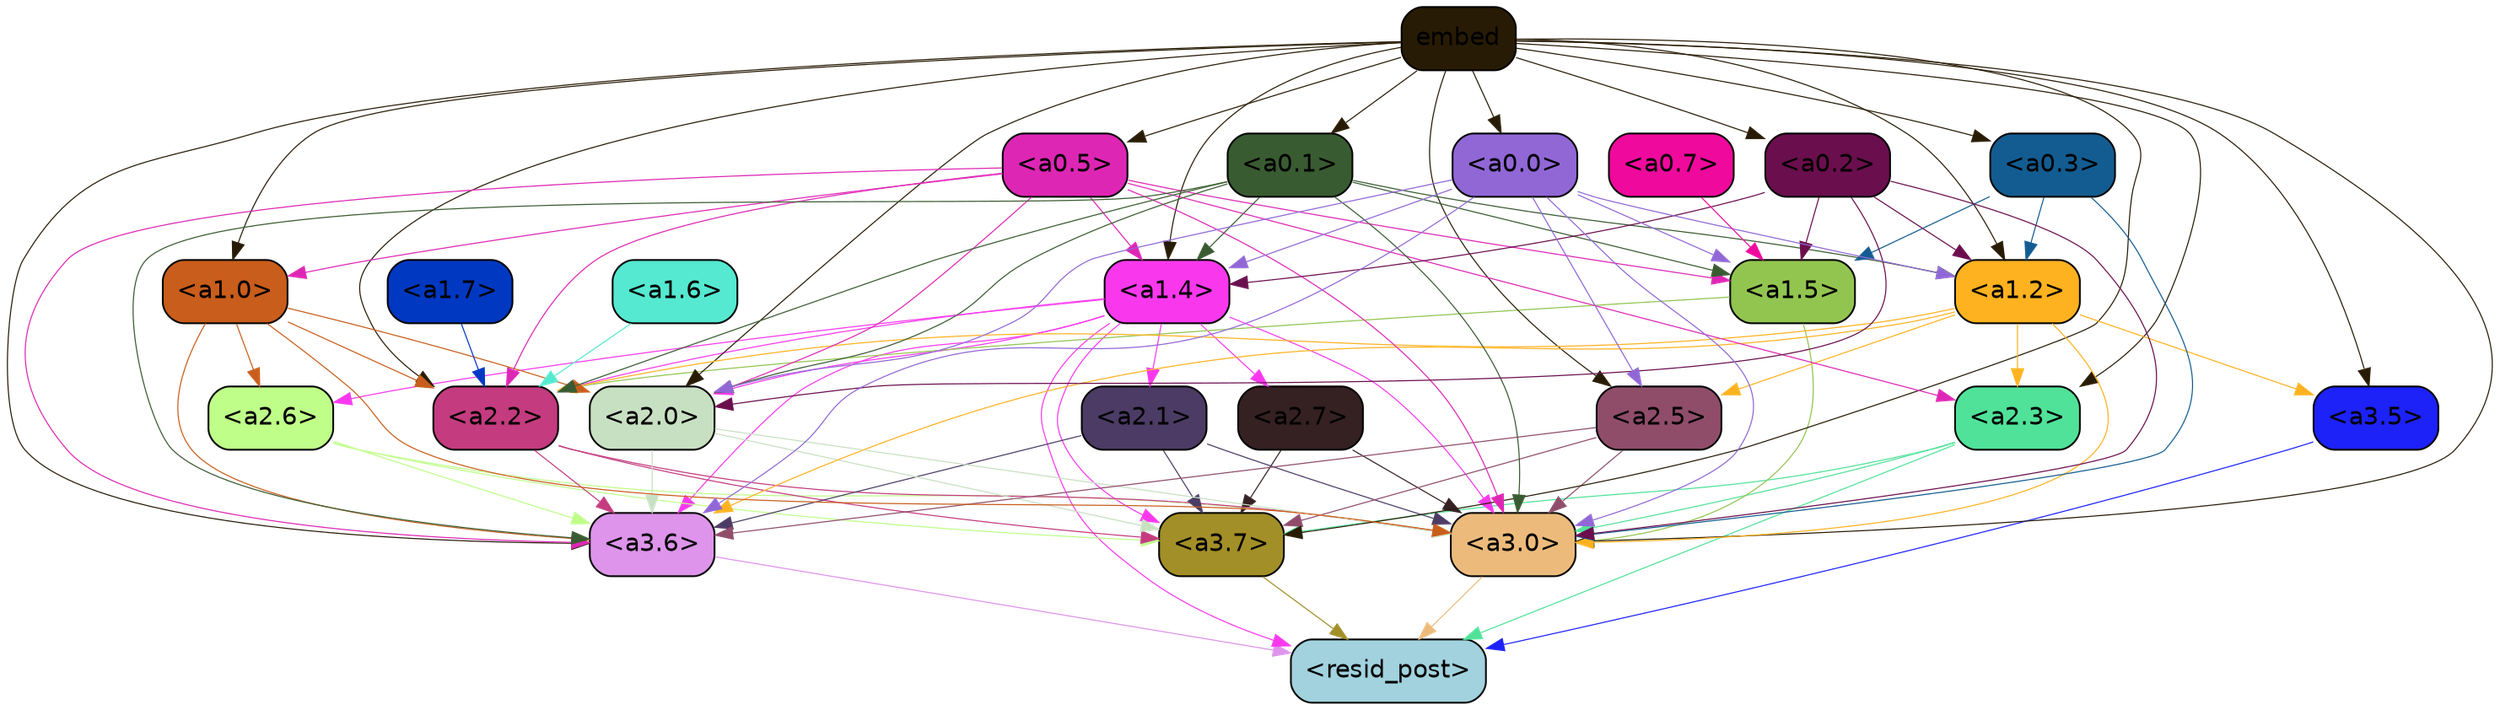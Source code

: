 strict digraph "" {
	graph [bgcolor=transparent,
		layout=dot,
		overlap=false,
		splines=true
	];
	"<a3.7>"	[color=black,
		fillcolor="#a38f27",
		fontname=Helvetica,
		shape=box,
		style="filled, rounded"];
	"<resid_post>"	[color=black,
		fillcolor="#a1d2de",
		fontname=Helvetica,
		shape=box,
		style="filled, rounded"];
	"<a3.7>" -> "<resid_post>"	[color="#a38f27",
		penwidth=0.6];
	"<a3.6>"	[color=black,
		fillcolor="#dd94ea",
		fontname=Helvetica,
		shape=box,
		style="filled, rounded"];
	"<a3.6>" -> "<resid_post>"	[color="#dd94ea",
		penwidth=0.6];
	"<a3.5>"	[color=black,
		fillcolor="#1c22f8",
		fontname=Helvetica,
		shape=box,
		style="filled, rounded"];
	"<a3.5>" -> "<resid_post>"	[color="#1c22f8",
		penwidth=0.6];
	"<a3.0>"	[color=black,
		fillcolor="#ecbb7c",
		fontname=Helvetica,
		shape=box,
		style="filled, rounded"];
	"<a3.0>" -> "<resid_post>"	[color="#ecbb7c",
		penwidth=0.6];
	"<a2.3>"	[color=black,
		fillcolor="#50e299",
		fontname=Helvetica,
		shape=box,
		style="filled, rounded"];
	"<a2.3>" -> "<a3.7>"	[color="#50e299",
		penwidth=0.6];
	"<a2.3>" -> "<resid_post>"	[color="#50e299",
		penwidth=0.6];
	"<a2.3>" -> "<a3.0>"	[color="#50e299",
		penwidth=0.6];
	"<a1.4>"	[color=black,
		fillcolor="#f938ee",
		fontname=Helvetica,
		shape=box,
		style="filled, rounded"];
	"<a1.4>" -> "<a3.7>"	[color="#f938ee",
		penwidth=0.6];
	"<a1.4>" -> "<resid_post>"	[color="#f938ee",
		penwidth=0.6];
	"<a1.4>" -> "<a3.6>"	[color="#f938ee",
		penwidth=0.6];
	"<a1.4>" -> "<a3.0>"	[color="#f938ee",
		penwidth=0.6];
	"<a2.7>"	[color=black,
		fillcolor="#352022",
		fontname=Helvetica,
		shape=box,
		style="filled, rounded"];
	"<a1.4>" -> "<a2.7>"	[color="#f938ee",
		penwidth=0.6];
	"<a2.6>"	[color=black,
		fillcolor="#bffe89",
		fontname=Helvetica,
		shape=box,
		style="filled, rounded"];
	"<a1.4>" -> "<a2.6>"	[color="#f938ee",
		penwidth=0.6];
	"<a2.2>"	[color=black,
		fillcolor="#c43b7f",
		fontname=Helvetica,
		shape=box,
		style="filled, rounded"];
	"<a1.4>" -> "<a2.2>"	[color="#f938ee",
		penwidth=0.6];
	"<a2.1>"	[color=black,
		fillcolor="#4c3b64",
		fontname=Helvetica,
		shape=box,
		style="filled, rounded"];
	"<a1.4>" -> "<a2.1>"	[color="#f938ee",
		penwidth=0.6];
	"<a2.0>"	[color=black,
		fillcolor="#c8e0c2",
		fontname=Helvetica,
		shape=box,
		style="filled, rounded"];
	"<a1.4>" -> "<a2.0>"	[color="#f938ee",
		penwidth=0.6];
	"<a2.7>" -> "<a3.7>"	[color="#352022",
		penwidth=0.6];
	"<a2.7>" -> "<a3.0>"	[color="#352022",
		penwidth=0.6];
	"<a2.6>" -> "<a3.7>"	[color="#bffe89",
		penwidth=0.6];
	"<a2.6>" -> "<a3.6>"	[color="#bffe89",
		penwidth=0.6];
	"<a2.6>" -> "<a3.0>"	[color="#bffe89",
		penwidth=0.6];
	"<a2.5>"	[color=black,
		fillcolor="#8f4d6a",
		fontname=Helvetica,
		shape=box,
		style="filled, rounded"];
	"<a2.5>" -> "<a3.7>"	[color="#8f4d6a",
		penwidth=0.6];
	"<a2.5>" -> "<a3.6>"	[color="#8f4d6a",
		penwidth=0.6];
	"<a2.5>" -> "<a3.0>"	[color="#8f4d6a",
		penwidth=0.6];
	"<a2.2>" -> "<a3.7>"	[color="#c43b7f",
		penwidth=0.6];
	"<a2.2>" -> "<a3.6>"	[color="#c43b7f",
		penwidth=0.6];
	"<a2.2>" -> "<a3.0>"	[color="#c43b7f",
		penwidth=0.6];
	"<a2.1>" -> "<a3.7>"	[color="#4c3b64",
		penwidth=0.6];
	"<a2.1>" -> "<a3.6>"	[color="#4c3b64",
		penwidth=0.6];
	"<a2.1>" -> "<a3.0>"	[color="#4c3b64",
		penwidth=0.6];
	"<a2.0>" -> "<a3.7>"	[color="#c8e0c2",
		penwidth=0.6];
	"<a2.0>" -> "<a3.6>"	[color="#c8e0c2",
		penwidth=0.6];
	"<a2.0>" -> "<a3.0>"	[color="#c8e0c2",
		penwidth=0.6];
	"<a1.5>"	[color=black,
		fillcolor="#92c550",
		fontname=Helvetica,
		shape=box,
		style="filled, rounded"];
	"<a1.5>" -> "<a3.0>"	[color="#92c550",
		penwidth=0.6];
	"<a1.5>" -> "<a2.2>"	[color="#92c550",
		penwidth=0.6];
	embed	[color=black,
		fillcolor="#281b05",
		fontname=Helvetica,
		shape=box,
		style="filled, rounded"];
	embed -> "<a3.7>"	[color="#281b05",
		penwidth=0.6];
	embed -> "<a3.6>"	[color="#281b05",
		penwidth=0.6];
	embed -> "<a3.5>"	[color="#281b05",
		penwidth=0.6];
	embed -> "<a3.0>"	[color="#281b05",
		penwidth=0.6];
	embed -> "<a2.3>"	[color="#281b05",
		penwidth=0.6];
	embed -> "<a1.4>"	[color="#281b05",
		penwidth=0.6];
	embed -> "<a2.5>"	[color="#281b05",
		penwidth=0.6];
	embed -> "<a2.2>"	[color="#281b05",
		penwidth=0.6];
	embed -> "<a2.0>"	[color="#281b05",
		penwidth=0.6];
	"<a1.2>"	[color=black,
		fillcolor="#ffb21f",
		fontname=Helvetica,
		shape=box,
		style="filled, rounded"];
	embed -> "<a1.2>"	[color="#281b05",
		penwidth=0.6];
	"<a1.0>"	[color=black,
		fillcolor="#c95d1b",
		fontname=Helvetica,
		shape=box,
		style="filled, rounded"];
	embed -> "<a1.0>"	[color="#281b05",
		penwidth=0.6];
	"<a0.5>"	[color=black,
		fillcolor="#de26b5",
		fontname=Helvetica,
		shape=box,
		style="filled, rounded"];
	embed -> "<a0.5>"	[color="#281b05",
		penwidth=0.6];
	"<a0.1>"	[color=black,
		fillcolor="#395b31",
		fontname=Helvetica,
		shape=box,
		style="filled, rounded"];
	embed -> "<a0.1>"	[color="#281b05",
		penwidth=0.6];
	"<a0.3>"	[color=black,
		fillcolor="#135c91",
		fontname=Helvetica,
		shape=box,
		style="filled, rounded"];
	embed -> "<a0.3>"	[color="#281b05",
		penwidth=0.6];
	"<a0.2>"	[color=black,
		fillcolor="#6a0e4d",
		fontname=Helvetica,
		shape=box,
		style="filled, rounded"];
	embed -> "<a0.2>"	[color="#281b05",
		penwidth=0.6];
	"<a0.0>"	[color=black,
		fillcolor="#9167d6",
		fontname=Helvetica,
		shape=box,
		style="filled, rounded"];
	embed -> "<a0.0>"	[color="#281b05",
		penwidth=0.6];
	"<a1.2>" -> "<a3.6>"	[color="#ffb21f",
		penwidth=0.6];
	"<a1.2>" -> "<a3.5>"	[color="#ffb21f",
		penwidth=0.6];
	"<a1.2>" -> "<a3.0>"	[color="#ffb21f",
		penwidth=0.6];
	"<a1.2>" -> "<a2.3>"	[color="#ffb21f",
		penwidth=0.6];
	"<a1.2>" -> "<a2.5>"	[color="#ffb21f",
		penwidth=0.6];
	"<a1.2>" -> "<a2.2>"	[color="#ffb21f",
		penwidth=0.6];
	"<a1.0>" -> "<a3.6>"	[color="#c95d1b",
		penwidth=0.6];
	"<a1.0>" -> "<a3.0>"	[color="#c95d1b",
		penwidth=0.6];
	"<a1.0>" -> "<a2.6>"	[color="#c95d1b",
		penwidth=0.6];
	"<a1.0>" -> "<a2.2>"	[color="#c95d1b",
		penwidth=0.6];
	"<a1.0>" -> "<a2.0>"	[color="#c95d1b",
		penwidth=0.6];
	"<a0.5>" -> "<a3.6>"	[color="#de26b5",
		penwidth=0.6];
	"<a0.5>" -> "<a3.0>"	[color="#de26b5",
		penwidth=0.6];
	"<a0.5>" -> "<a2.3>"	[color="#de26b5",
		penwidth=0.6];
	"<a0.5>" -> "<a1.4>"	[color="#de26b5",
		penwidth=0.6];
	"<a0.5>" -> "<a2.2>"	[color="#de26b5",
		penwidth=0.6];
	"<a0.5>" -> "<a2.0>"	[color="#de26b5",
		penwidth=0.6];
	"<a0.5>" -> "<a1.5>"	[color="#de26b5",
		penwidth=0.6];
	"<a0.5>" -> "<a1.0>"	[color="#de26b5",
		penwidth=0.6];
	"<a0.1>" -> "<a3.6>"	[color="#395b31",
		penwidth=0.6];
	"<a0.1>" -> "<a3.0>"	[color="#395b31",
		penwidth=0.6];
	"<a0.1>" -> "<a1.4>"	[color="#395b31",
		penwidth=0.6];
	"<a0.1>" -> "<a2.2>"	[color="#395b31",
		penwidth=0.6];
	"<a0.1>" -> "<a2.0>"	[color="#395b31",
		penwidth=0.6];
	"<a0.1>" -> "<a1.5>"	[color="#395b31",
		penwidth=0.6];
	"<a0.1>" -> "<a1.2>"	[color="#395b31",
		penwidth=0.6];
	"<a0.3>" -> "<a3.0>"	[color="#135c91",
		penwidth=0.6];
	"<a0.3>" -> "<a1.5>"	[color="#135c91",
		penwidth=0.6];
	"<a0.3>" -> "<a1.2>"	[color="#135c91",
		penwidth=0.6];
	"<a0.2>" -> "<a3.0>"	[color="#6a0e4d",
		penwidth=0.6];
	"<a0.2>" -> "<a1.4>"	[color="#6a0e4d",
		penwidth=0.6];
	"<a0.2>" -> "<a2.0>"	[color="#6a0e4d",
		penwidth=0.6];
	"<a0.2>" -> "<a1.5>"	[color="#6a0e4d",
		penwidth=0.6];
	"<a0.2>" -> "<a1.2>"	[color="#6a0e4d",
		penwidth=0.6];
	"<a0.0>" -> "<a3.6>"	[color="#9167d6",
		penwidth=0.6];
	"<a0.0>" -> "<a3.0>"	[color="#9167d6",
		penwidth=0.6];
	"<a0.0>" -> "<a1.4>"	[color="#9167d6",
		penwidth=0.6];
	"<a0.0>" -> "<a2.5>"	[color="#9167d6",
		penwidth=0.6];
	"<a0.0>" -> "<a2.0>"	[color="#9167d6",
		penwidth=0.6];
	"<a0.0>" -> "<a1.5>"	[color="#9167d6",
		penwidth=0.6];
	"<a0.0>" -> "<a1.2>"	[color="#9167d6",
		penwidth=0.6];
	"<a1.7>"	[color=black,
		fillcolor="#0138c2",
		fontname=Helvetica,
		shape=box,
		style="filled, rounded"];
	"<a1.7>" -> "<a2.2>"	[color="#0138c2",
		penwidth=0.6];
	"<a1.6>"	[color=black,
		fillcolor="#55e9d1",
		fontname=Helvetica,
		shape=box,
		style="filled, rounded"];
	"<a1.6>" -> "<a2.2>"	[color="#55e9d1",
		penwidth=0.6];
	"<a0.7>"	[color=black,
		fillcolor="#f0099d",
		fontname=Helvetica,
		shape=box,
		style="filled, rounded"];
	"<a0.7>" -> "<a1.5>"	[color="#f0099d",
		penwidth=0.6];
}
